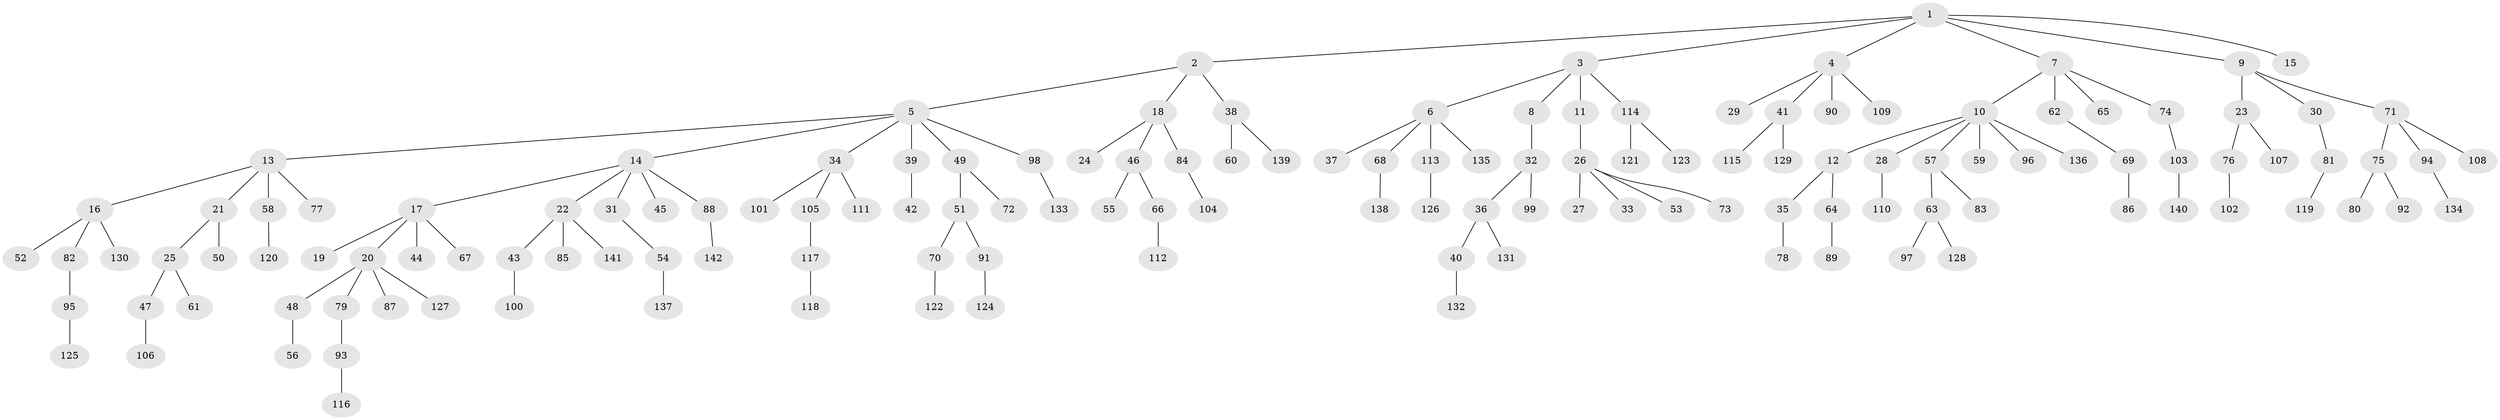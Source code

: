 // Generated by graph-tools (version 1.1) at 2025/50/03/09/25 03:50:19]
// undirected, 142 vertices, 141 edges
graph export_dot {
graph [start="1"]
  node [color=gray90,style=filled];
  1;
  2;
  3;
  4;
  5;
  6;
  7;
  8;
  9;
  10;
  11;
  12;
  13;
  14;
  15;
  16;
  17;
  18;
  19;
  20;
  21;
  22;
  23;
  24;
  25;
  26;
  27;
  28;
  29;
  30;
  31;
  32;
  33;
  34;
  35;
  36;
  37;
  38;
  39;
  40;
  41;
  42;
  43;
  44;
  45;
  46;
  47;
  48;
  49;
  50;
  51;
  52;
  53;
  54;
  55;
  56;
  57;
  58;
  59;
  60;
  61;
  62;
  63;
  64;
  65;
  66;
  67;
  68;
  69;
  70;
  71;
  72;
  73;
  74;
  75;
  76;
  77;
  78;
  79;
  80;
  81;
  82;
  83;
  84;
  85;
  86;
  87;
  88;
  89;
  90;
  91;
  92;
  93;
  94;
  95;
  96;
  97;
  98;
  99;
  100;
  101;
  102;
  103;
  104;
  105;
  106;
  107;
  108;
  109;
  110;
  111;
  112;
  113;
  114;
  115;
  116;
  117;
  118;
  119;
  120;
  121;
  122;
  123;
  124;
  125;
  126;
  127;
  128;
  129;
  130;
  131;
  132;
  133;
  134;
  135;
  136;
  137;
  138;
  139;
  140;
  141;
  142;
  1 -- 2;
  1 -- 3;
  1 -- 4;
  1 -- 7;
  1 -- 9;
  1 -- 15;
  2 -- 5;
  2 -- 18;
  2 -- 38;
  3 -- 6;
  3 -- 8;
  3 -- 11;
  3 -- 114;
  4 -- 29;
  4 -- 41;
  4 -- 90;
  4 -- 109;
  5 -- 13;
  5 -- 14;
  5 -- 34;
  5 -- 39;
  5 -- 49;
  5 -- 98;
  6 -- 37;
  6 -- 68;
  6 -- 113;
  6 -- 135;
  7 -- 10;
  7 -- 62;
  7 -- 65;
  7 -- 74;
  8 -- 32;
  9 -- 23;
  9 -- 30;
  9 -- 71;
  10 -- 12;
  10 -- 28;
  10 -- 57;
  10 -- 59;
  10 -- 96;
  10 -- 136;
  11 -- 26;
  12 -- 35;
  12 -- 64;
  13 -- 16;
  13 -- 21;
  13 -- 58;
  13 -- 77;
  14 -- 17;
  14 -- 22;
  14 -- 31;
  14 -- 45;
  14 -- 88;
  16 -- 52;
  16 -- 82;
  16 -- 130;
  17 -- 19;
  17 -- 20;
  17 -- 44;
  17 -- 67;
  18 -- 24;
  18 -- 46;
  18 -- 84;
  20 -- 48;
  20 -- 79;
  20 -- 87;
  20 -- 127;
  21 -- 25;
  21 -- 50;
  22 -- 43;
  22 -- 85;
  22 -- 141;
  23 -- 76;
  23 -- 107;
  25 -- 47;
  25 -- 61;
  26 -- 27;
  26 -- 33;
  26 -- 53;
  26 -- 73;
  28 -- 110;
  30 -- 81;
  31 -- 54;
  32 -- 36;
  32 -- 99;
  34 -- 101;
  34 -- 105;
  34 -- 111;
  35 -- 78;
  36 -- 40;
  36 -- 131;
  38 -- 60;
  38 -- 139;
  39 -- 42;
  40 -- 132;
  41 -- 115;
  41 -- 129;
  43 -- 100;
  46 -- 55;
  46 -- 66;
  47 -- 106;
  48 -- 56;
  49 -- 51;
  49 -- 72;
  51 -- 70;
  51 -- 91;
  54 -- 137;
  57 -- 63;
  57 -- 83;
  58 -- 120;
  62 -- 69;
  63 -- 97;
  63 -- 128;
  64 -- 89;
  66 -- 112;
  68 -- 138;
  69 -- 86;
  70 -- 122;
  71 -- 75;
  71 -- 94;
  71 -- 108;
  74 -- 103;
  75 -- 80;
  75 -- 92;
  76 -- 102;
  79 -- 93;
  81 -- 119;
  82 -- 95;
  84 -- 104;
  88 -- 142;
  91 -- 124;
  93 -- 116;
  94 -- 134;
  95 -- 125;
  98 -- 133;
  103 -- 140;
  105 -- 117;
  113 -- 126;
  114 -- 121;
  114 -- 123;
  117 -- 118;
}

